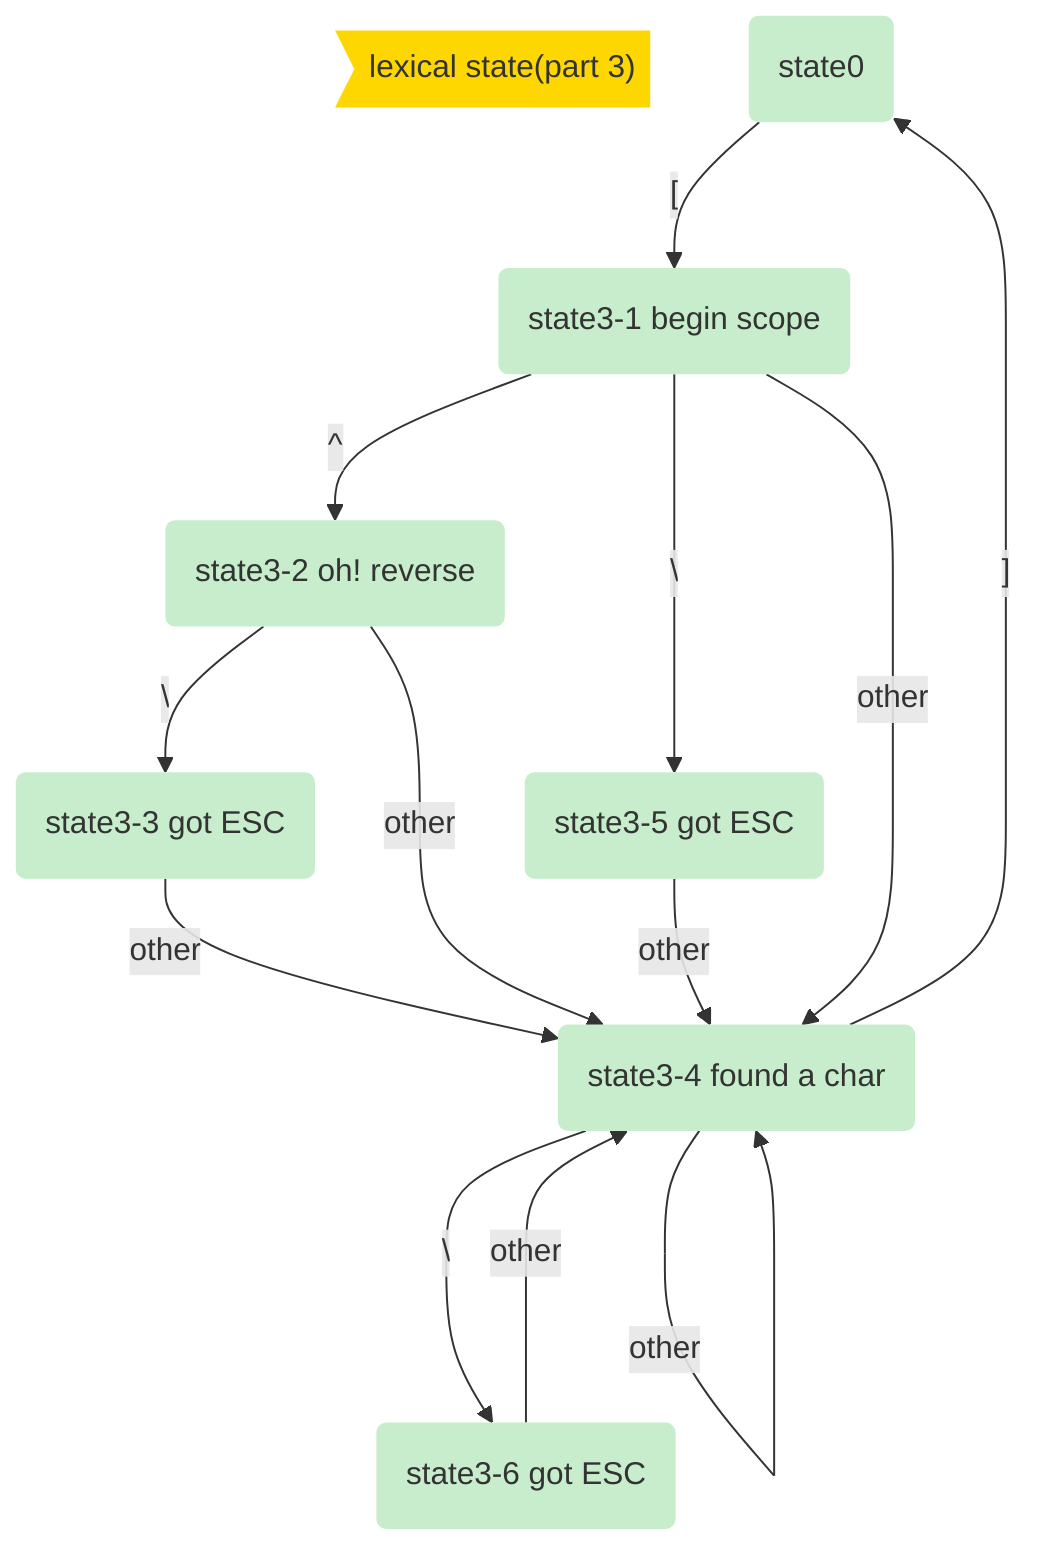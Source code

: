 flowchart
classDef default fill:#C7EDCC,stroke:#993399,stroke-width:0px,text-align:left;
classDef titlebarStyle fill:gold;
titlebar>"lexical state(part 3)"]
class titlebar titlebarStyle
state0(state0)
state3_1("state3-1 begin scope")
state3_2("state3-2 oh! reverse")
state3_3("state3-3 got ESC")
state3_4("state3-4 found a char")
state3_5("state3-5 got ESC")
state3_6("state3-6 got ESC")
state0 -->|"["| state3_1
state3_1 -->|"^"| state3_2
state3_2 -->|"\"| state3_3
state3_3 -->|"other"| state3_4
state3_2 -->|"other"| state3_4
state3_1 -->|"\"| state3_5
state3_5 -->|"other"| state3_4
state3_1 -->|"other"| state3_4
state3_4 -->|"\"| state3_6
state3_4 -->|"other"| state3_4
state3_4 -->|"]"| state0
state3_6 --->|"other"| state3_4